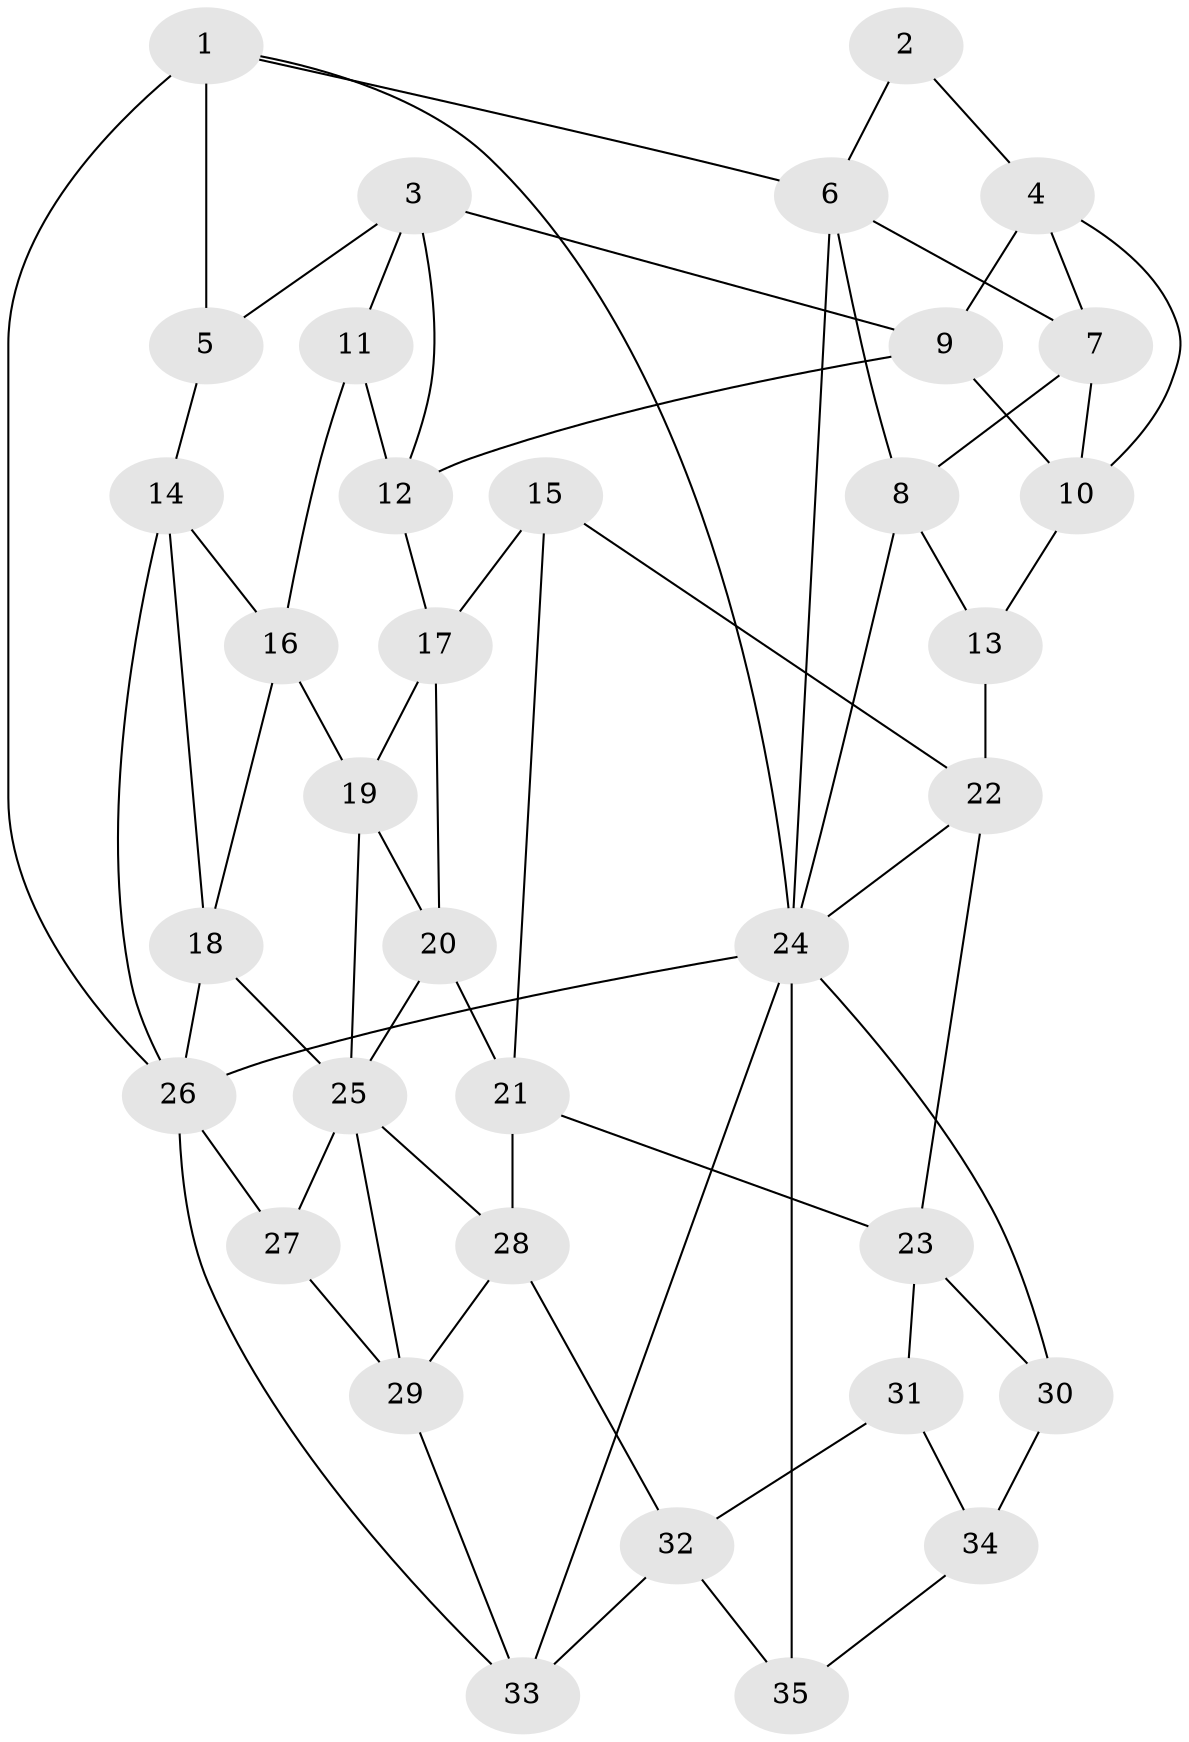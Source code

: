 // original degree distribution, {3: 0.02857142857142857, 5: 0.5428571428571428, 6: 0.2, 4: 0.22857142857142856}
// Generated by graph-tools (version 1.1) at 2025/27/03/09/25 03:27:17]
// undirected, 35 vertices, 69 edges
graph export_dot {
graph [start="1"]
  node [color=gray90,style=filled];
  1;
  2;
  3;
  4;
  5;
  6;
  7;
  8;
  9;
  10;
  11;
  12;
  13;
  14;
  15;
  16;
  17;
  18;
  19;
  20;
  21;
  22;
  23;
  24;
  25;
  26;
  27;
  28;
  29;
  30;
  31;
  32;
  33;
  34;
  35;
  1 -- 5 [weight=2.0];
  1 -- 6 [weight=1.0];
  1 -- 24 [weight=1.0];
  1 -- 26 [weight=1.0];
  2 -- 4 [weight=1.0];
  2 -- 6 [weight=1.0];
  3 -- 5 [weight=1.0];
  3 -- 9 [weight=1.0];
  3 -- 11 [weight=1.0];
  3 -- 12 [weight=1.0];
  4 -- 7 [weight=1.0];
  4 -- 9 [weight=1.0];
  4 -- 10 [weight=1.0];
  5 -- 14 [weight=1.0];
  6 -- 7 [weight=1.0];
  6 -- 8 [weight=1.0];
  6 -- 24 [weight=1.0];
  7 -- 8 [weight=1.0];
  7 -- 10 [weight=1.0];
  8 -- 13 [weight=1.0];
  8 -- 24 [weight=1.0];
  9 -- 10 [weight=1.0];
  9 -- 12 [weight=1.0];
  10 -- 13 [weight=1.0];
  11 -- 12 [weight=1.0];
  11 -- 16 [weight=1.0];
  12 -- 17 [weight=1.0];
  13 -- 22 [weight=1.0];
  14 -- 16 [weight=1.0];
  14 -- 18 [weight=1.0];
  14 -- 26 [weight=1.0];
  15 -- 17 [weight=1.0];
  15 -- 21 [weight=1.0];
  15 -- 22 [weight=1.0];
  16 -- 18 [weight=1.0];
  16 -- 19 [weight=1.0];
  17 -- 19 [weight=1.0];
  17 -- 20 [weight=1.0];
  18 -- 25 [weight=1.0];
  18 -- 26 [weight=1.0];
  19 -- 20 [weight=1.0];
  19 -- 25 [weight=1.0];
  20 -- 21 [weight=1.0];
  20 -- 25 [weight=1.0];
  21 -- 23 [weight=1.0];
  21 -- 28 [weight=1.0];
  22 -- 23 [weight=1.0];
  22 -- 24 [weight=1.0];
  23 -- 30 [weight=1.0];
  23 -- 31 [weight=1.0];
  24 -- 26 [weight=1.0];
  24 -- 30 [weight=1.0];
  24 -- 33 [weight=1.0];
  24 -- 35 [weight=1.0];
  25 -- 27 [weight=1.0];
  25 -- 28 [weight=1.0];
  25 -- 29 [weight=1.0];
  26 -- 27 [weight=1.0];
  26 -- 33 [weight=1.0];
  27 -- 29 [weight=1.0];
  28 -- 29 [weight=1.0];
  28 -- 32 [weight=1.0];
  29 -- 33 [weight=1.0];
  30 -- 34 [weight=2.0];
  31 -- 32 [weight=1.0];
  31 -- 34 [weight=1.0];
  32 -- 33 [weight=1.0];
  32 -- 35 [weight=1.0];
  34 -- 35 [weight=1.0];
}
